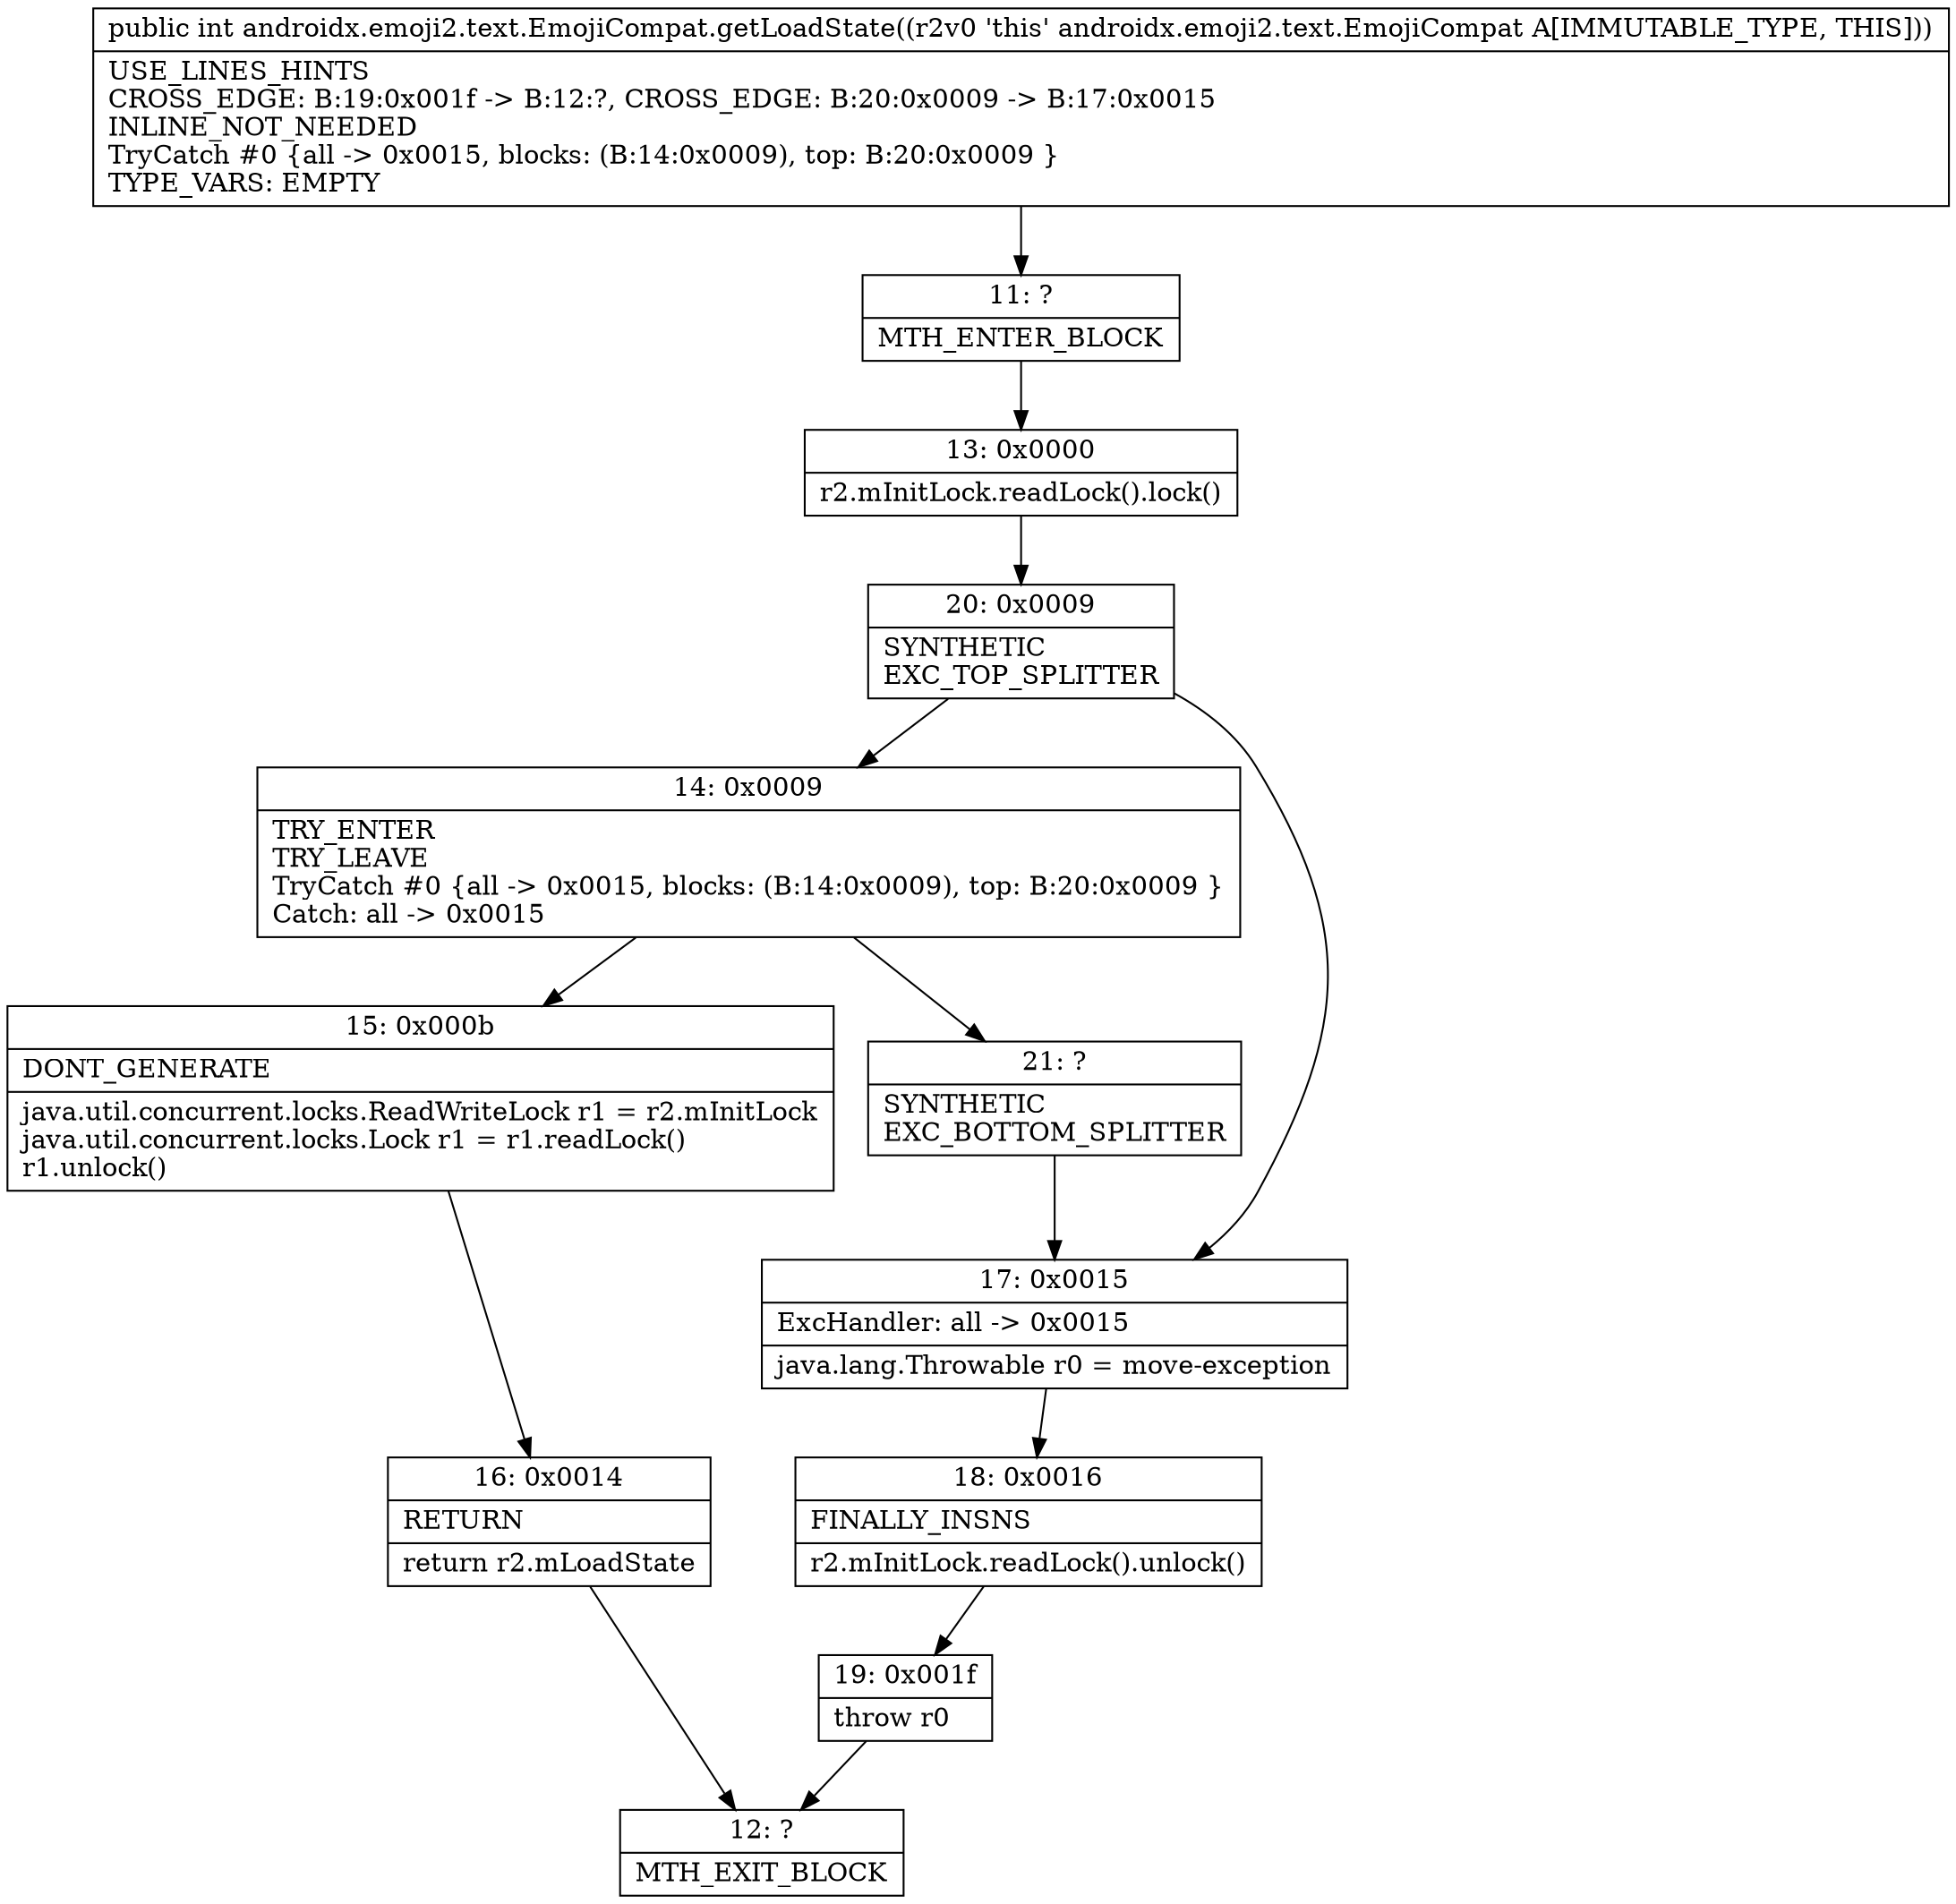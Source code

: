 digraph "CFG forandroidx.emoji2.text.EmojiCompat.getLoadState()I" {
Node_11 [shape=record,label="{11\:\ ?|MTH_ENTER_BLOCK\l}"];
Node_13 [shape=record,label="{13\:\ 0x0000|r2.mInitLock.readLock().lock()\l}"];
Node_20 [shape=record,label="{20\:\ 0x0009|SYNTHETIC\lEXC_TOP_SPLITTER\l}"];
Node_14 [shape=record,label="{14\:\ 0x0009|TRY_ENTER\lTRY_LEAVE\lTryCatch #0 \{all \-\> 0x0015, blocks: (B:14:0x0009), top: B:20:0x0009 \}\lCatch: all \-\> 0x0015\l}"];
Node_15 [shape=record,label="{15\:\ 0x000b|DONT_GENERATE\l|java.util.concurrent.locks.ReadWriteLock r1 = r2.mInitLock\ljava.util.concurrent.locks.Lock r1 = r1.readLock()\lr1.unlock()\l}"];
Node_16 [shape=record,label="{16\:\ 0x0014|RETURN\l|return r2.mLoadState\l}"];
Node_12 [shape=record,label="{12\:\ ?|MTH_EXIT_BLOCK\l}"];
Node_21 [shape=record,label="{21\:\ ?|SYNTHETIC\lEXC_BOTTOM_SPLITTER\l}"];
Node_17 [shape=record,label="{17\:\ 0x0015|ExcHandler: all \-\> 0x0015\l|java.lang.Throwable r0 = move\-exception\l}"];
Node_18 [shape=record,label="{18\:\ 0x0016|FINALLY_INSNS\l|r2.mInitLock.readLock().unlock()\l}"];
Node_19 [shape=record,label="{19\:\ 0x001f|throw r0\l}"];
MethodNode[shape=record,label="{public int androidx.emoji2.text.EmojiCompat.getLoadState((r2v0 'this' androidx.emoji2.text.EmojiCompat A[IMMUTABLE_TYPE, THIS]))  | USE_LINES_HINTS\lCROSS_EDGE: B:19:0x001f \-\> B:12:?, CROSS_EDGE: B:20:0x0009 \-\> B:17:0x0015\lINLINE_NOT_NEEDED\lTryCatch #0 \{all \-\> 0x0015, blocks: (B:14:0x0009), top: B:20:0x0009 \}\lTYPE_VARS: EMPTY\l}"];
MethodNode -> Node_11;Node_11 -> Node_13;
Node_13 -> Node_20;
Node_20 -> Node_14;
Node_20 -> Node_17;
Node_14 -> Node_15;
Node_14 -> Node_21;
Node_15 -> Node_16;
Node_16 -> Node_12;
Node_21 -> Node_17;
Node_17 -> Node_18;
Node_18 -> Node_19;
Node_19 -> Node_12;
}


